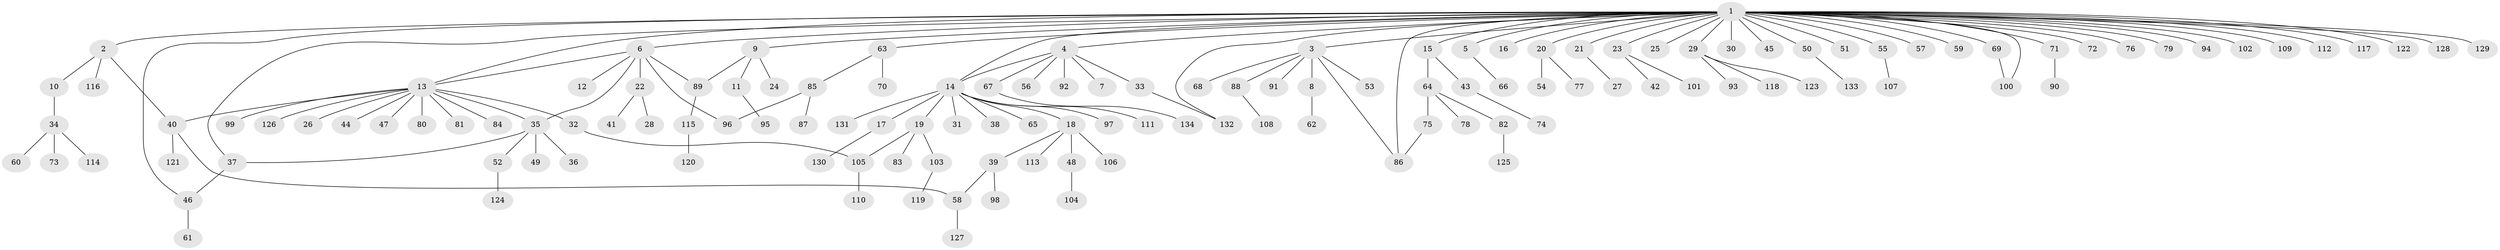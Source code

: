 // coarse degree distribution, {37: 0.009433962264150943, 3: 0.08490566037735849, 7: 0.018867924528301886, 15: 0.009433962264150943, 2: 0.11320754716981132, 1: 0.6981132075471698, 4: 0.018867924528301886, 12: 0.009433962264150943, 5: 0.02830188679245283, 6: 0.009433962264150943}
// Generated by graph-tools (version 1.1) at 2025/51/02/27/25 19:51:56]
// undirected, 134 vertices, 147 edges
graph export_dot {
graph [start="1"]
  node [color=gray90,style=filled];
  1;
  2;
  3;
  4;
  5;
  6;
  7;
  8;
  9;
  10;
  11;
  12;
  13;
  14;
  15;
  16;
  17;
  18;
  19;
  20;
  21;
  22;
  23;
  24;
  25;
  26;
  27;
  28;
  29;
  30;
  31;
  32;
  33;
  34;
  35;
  36;
  37;
  38;
  39;
  40;
  41;
  42;
  43;
  44;
  45;
  46;
  47;
  48;
  49;
  50;
  51;
  52;
  53;
  54;
  55;
  56;
  57;
  58;
  59;
  60;
  61;
  62;
  63;
  64;
  65;
  66;
  67;
  68;
  69;
  70;
  71;
  72;
  73;
  74;
  75;
  76;
  77;
  78;
  79;
  80;
  81;
  82;
  83;
  84;
  85;
  86;
  87;
  88;
  89;
  90;
  91;
  92;
  93;
  94;
  95;
  96;
  97;
  98;
  99;
  100;
  101;
  102;
  103;
  104;
  105;
  106;
  107;
  108;
  109;
  110;
  111;
  112;
  113;
  114;
  115;
  116;
  117;
  118;
  119;
  120;
  121;
  122;
  123;
  124;
  125;
  126;
  127;
  128;
  129;
  130;
  131;
  132;
  133;
  134;
  1 -- 2;
  1 -- 3;
  1 -- 4;
  1 -- 5;
  1 -- 6;
  1 -- 9;
  1 -- 13;
  1 -- 14;
  1 -- 15;
  1 -- 16;
  1 -- 20;
  1 -- 21;
  1 -- 23;
  1 -- 25;
  1 -- 29;
  1 -- 30;
  1 -- 37;
  1 -- 45;
  1 -- 46;
  1 -- 50;
  1 -- 51;
  1 -- 55;
  1 -- 57;
  1 -- 59;
  1 -- 63;
  1 -- 69;
  1 -- 71;
  1 -- 72;
  1 -- 76;
  1 -- 79;
  1 -- 86;
  1 -- 94;
  1 -- 100;
  1 -- 102;
  1 -- 109;
  1 -- 112;
  1 -- 117;
  1 -- 122;
  1 -- 128;
  1 -- 129;
  1 -- 132;
  2 -- 10;
  2 -- 40;
  2 -- 116;
  3 -- 8;
  3 -- 53;
  3 -- 68;
  3 -- 86;
  3 -- 88;
  3 -- 91;
  4 -- 7;
  4 -- 14;
  4 -- 33;
  4 -- 56;
  4 -- 67;
  4 -- 92;
  5 -- 66;
  6 -- 12;
  6 -- 13;
  6 -- 22;
  6 -- 35;
  6 -- 89;
  6 -- 96;
  8 -- 62;
  9 -- 11;
  9 -- 24;
  9 -- 89;
  10 -- 34;
  11 -- 95;
  13 -- 26;
  13 -- 32;
  13 -- 35;
  13 -- 40;
  13 -- 44;
  13 -- 47;
  13 -- 80;
  13 -- 81;
  13 -- 84;
  13 -- 99;
  13 -- 126;
  14 -- 17;
  14 -- 18;
  14 -- 19;
  14 -- 31;
  14 -- 38;
  14 -- 65;
  14 -- 97;
  14 -- 111;
  14 -- 131;
  15 -- 43;
  15 -- 64;
  17 -- 130;
  18 -- 39;
  18 -- 48;
  18 -- 106;
  18 -- 113;
  19 -- 83;
  19 -- 103;
  19 -- 105;
  20 -- 54;
  20 -- 77;
  21 -- 27;
  22 -- 28;
  22 -- 41;
  23 -- 42;
  23 -- 101;
  29 -- 93;
  29 -- 118;
  29 -- 123;
  32 -- 105;
  33 -- 132;
  34 -- 60;
  34 -- 73;
  34 -- 114;
  35 -- 36;
  35 -- 37;
  35 -- 49;
  35 -- 52;
  37 -- 46;
  39 -- 58;
  39 -- 98;
  40 -- 58;
  40 -- 121;
  43 -- 74;
  46 -- 61;
  48 -- 104;
  50 -- 133;
  52 -- 124;
  55 -- 107;
  58 -- 127;
  63 -- 70;
  63 -- 85;
  64 -- 75;
  64 -- 78;
  64 -- 82;
  67 -- 134;
  69 -- 100;
  71 -- 90;
  75 -- 86;
  82 -- 125;
  85 -- 87;
  85 -- 96;
  88 -- 108;
  89 -- 115;
  103 -- 119;
  105 -- 110;
  115 -- 120;
}
